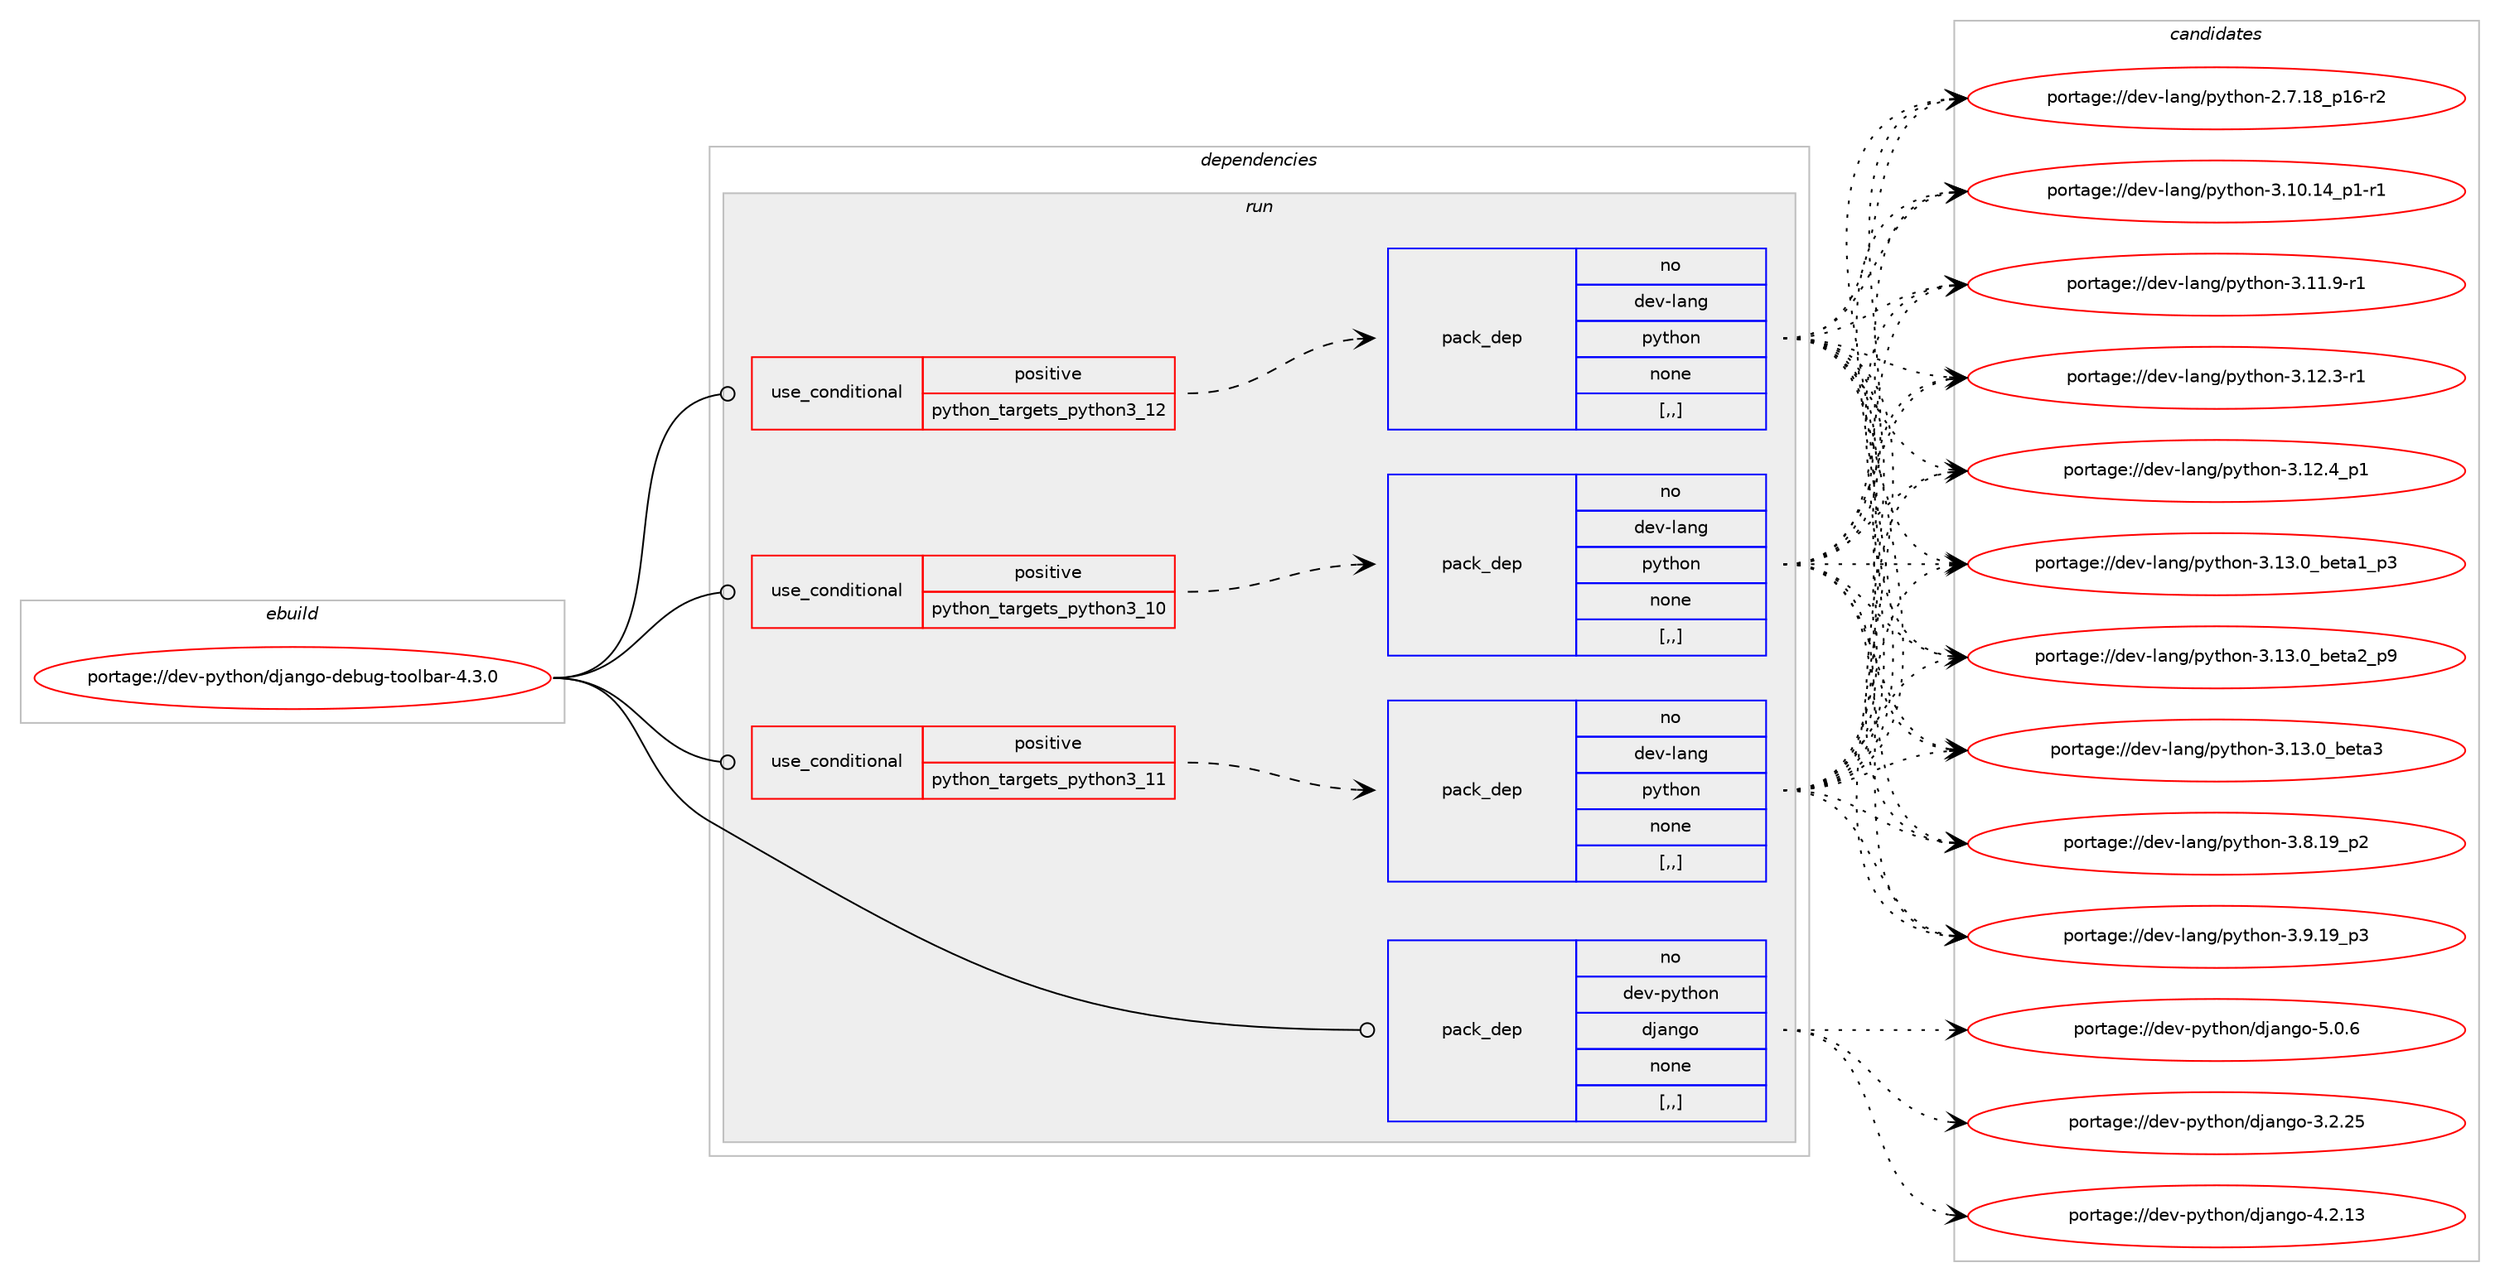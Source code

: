 digraph prolog {

# *************
# Graph options
# *************

newrank=true;
concentrate=true;
compound=true;
graph [rankdir=LR,fontname=Helvetica,fontsize=10,ranksep=1.5];#, ranksep=2.5, nodesep=0.2];
edge  [arrowhead=vee];
node  [fontname=Helvetica,fontsize=10];

# **********
# The ebuild
# **********

subgraph cluster_leftcol {
color=gray;
rank=same;
label=<<i>ebuild</i>>;
id [label="portage://dev-python/django-debug-toolbar-4.3.0", color=red, width=4, href="../dev-python/django-debug-toolbar-4.3.0.svg"];
}

# ****************
# The dependencies
# ****************

subgraph cluster_midcol {
color=gray;
label=<<i>dependencies</i>>;
subgraph cluster_compile {
fillcolor="#eeeeee";
style=filled;
label=<<i>compile</i>>;
}
subgraph cluster_compileandrun {
fillcolor="#eeeeee";
style=filled;
label=<<i>compile and run</i>>;
}
subgraph cluster_run {
fillcolor="#eeeeee";
style=filled;
label=<<i>run</i>>;
subgraph cond31409 {
dependency141883 [label=<<TABLE BORDER="0" CELLBORDER="1" CELLSPACING="0" CELLPADDING="4"><TR><TD ROWSPAN="3" CELLPADDING="10">use_conditional</TD></TR><TR><TD>positive</TD></TR><TR><TD>python_targets_python3_10</TD></TR></TABLE>>, shape=none, color=red];
subgraph pack109262 {
dependency141884 [label=<<TABLE BORDER="0" CELLBORDER="1" CELLSPACING="0" CELLPADDING="4" WIDTH="220"><TR><TD ROWSPAN="6" CELLPADDING="30">pack_dep</TD></TR><TR><TD WIDTH="110">no</TD></TR><TR><TD>dev-lang</TD></TR><TR><TD>python</TD></TR><TR><TD>none</TD></TR><TR><TD>[,,]</TD></TR></TABLE>>, shape=none, color=blue];
}
dependency141883:e -> dependency141884:w [weight=20,style="dashed",arrowhead="vee"];
}
id:e -> dependency141883:w [weight=20,style="solid",arrowhead="odot"];
subgraph cond31410 {
dependency141885 [label=<<TABLE BORDER="0" CELLBORDER="1" CELLSPACING="0" CELLPADDING="4"><TR><TD ROWSPAN="3" CELLPADDING="10">use_conditional</TD></TR><TR><TD>positive</TD></TR><TR><TD>python_targets_python3_11</TD></TR></TABLE>>, shape=none, color=red];
subgraph pack109263 {
dependency141886 [label=<<TABLE BORDER="0" CELLBORDER="1" CELLSPACING="0" CELLPADDING="4" WIDTH="220"><TR><TD ROWSPAN="6" CELLPADDING="30">pack_dep</TD></TR><TR><TD WIDTH="110">no</TD></TR><TR><TD>dev-lang</TD></TR><TR><TD>python</TD></TR><TR><TD>none</TD></TR><TR><TD>[,,]</TD></TR></TABLE>>, shape=none, color=blue];
}
dependency141885:e -> dependency141886:w [weight=20,style="dashed",arrowhead="vee"];
}
id:e -> dependency141885:w [weight=20,style="solid",arrowhead="odot"];
subgraph cond31411 {
dependency141887 [label=<<TABLE BORDER="0" CELLBORDER="1" CELLSPACING="0" CELLPADDING="4"><TR><TD ROWSPAN="3" CELLPADDING="10">use_conditional</TD></TR><TR><TD>positive</TD></TR><TR><TD>python_targets_python3_12</TD></TR></TABLE>>, shape=none, color=red];
subgraph pack109264 {
dependency141888 [label=<<TABLE BORDER="0" CELLBORDER="1" CELLSPACING="0" CELLPADDING="4" WIDTH="220"><TR><TD ROWSPAN="6" CELLPADDING="30">pack_dep</TD></TR><TR><TD WIDTH="110">no</TD></TR><TR><TD>dev-lang</TD></TR><TR><TD>python</TD></TR><TR><TD>none</TD></TR><TR><TD>[,,]</TD></TR></TABLE>>, shape=none, color=blue];
}
dependency141887:e -> dependency141888:w [weight=20,style="dashed",arrowhead="vee"];
}
id:e -> dependency141887:w [weight=20,style="solid",arrowhead="odot"];
subgraph pack109265 {
dependency141889 [label=<<TABLE BORDER="0" CELLBORDER="1" CELLSPACING="0" CELLPADDING="4" WIDTH="220"><TR><TD ROWSPAN="6" CELLPADDING="30">pack_dep</TD></TR><TR><TD WIDTH="110">no</TD></TR><TR><TD>dev-python</TD></TR><TR><TD>django</TD></TR><TR><TD>none</TD></TR><TR><TD>[,,]</TD></TR></TABLE>>, shape=none, color=blue];
}
id:e -> dependency141889:w [weight=20,style="solid",arrowhead="odot"];
}
}

# **************
# The candidates
# **************

subgraph cluster_choices {
rank=same;
color=gray;
label=<<i>candidates</i>>;

subgraph choice109262 {
color=black;
nodesep=1;
choice100101118451089711010347112121116104111110455046554649569511249544511450 [label="portage://dev-lang/python-2.7.18_p16-r2", color=red, width=4,href="../dev-lang/python-2.7.18_p16-r2.svg"];
choice100101118451089711010347112121116104111110455146494846495295112494511449 [label="portage://dev-lang/python-3.10.14_p1-r1", color=red, width=4,href="../dev-lang/python-3.10.14_p1-r1.svg"];
choice100101118451089711010347112121116104111110455146494946574511449 [label="portage://dev-lang/python-3.11.9-r1", color=red, width=4,href="../dev-lang/python-3.11.9-r1.svg"];
choice100101118451089711010347112121116104111110455146495046514511449 [label="portage://dev-lang/python-3.12.3-r1", color=red, width=4,href="../dev-lang/python-3.12.3-r1.svg"];
choice100101118451089711010347112121116104111110455146495046529511249 [label="portage://dev-lang/python-3.12.4_p1", color=red, width=4,href="../dev-lang/python-3.12.4_p1.svg"];
choice10010111845108971101034711212111610411111045514649514648959810111697499511251 [label="portage://dev-lang/python-3.13.0_beta1_p3", color=red, width=4,href="../dev-lang/python-3.13.0_beta1_p3.svg"];
choice10010111845108971101034711212111610411111045514649514648959810111697509511257 [label="portage://dev-lang/python-3.13.0_beta2_p9", color=red, width=4,href="../dev-lang/python-3.13.0_beta2_p9.svg"];
choice1001011184510897110103471121211161041111104551464951464895981011169751 [label="portage://dev-lang/python-3.13.0_beta3", color=red, width=4,href="../dev-lang/python-3.13.0_beta3.svg"];
choice100101118451089711010347112121116104111110455146564649579511250 [label="portage://dev-lang/python-3.8.19_p2", color=red, width=4,href="../dev-lang/python-3.8.19_p2.svg"];
choice100101118451089711010347112121116104111110455146574649579511251 [label="portage://dev-lang/python-3.9.19_p3", color=red, width=4,href="../dev-lang/python-3.9.19_p3.svg"];
dependency141884:e -> choice100101118451089711010347112121116104111110455046554649569511249544511450:w [style=dotted,weight="100"];
dependency141884:e -> choice100101118451089711010347112121116104111110455146494846495295112494511449:w [style=dotted,weight="100"];
dependency141884:e -> choice100101118451089711010347112121116104111110455146494946574511449:w [style=dotted,weight="100"];
dependency141884:e -> choice100101118451089711010347112121116104111110455146495046514511449:w [style=dotted,weight="100"];
dependency141884:e -> choice100101118451089711010347112121116104111110455146495046529511249:w [style=dotted,weight="100"];
dependency141884:e -> choice10010111845108971101034711212111610411111045514649514648959810111697499511251:w [style=dotted,weight="100"];
dependency141884:e -> choice10010111845108971101034711212111610411111045514649514648959810111697509511257:w [style=dotted,weight="100"];
dependency141884:e -> choice1001011184510897110103471121211161041111104551464951464895981011169751:w [style=dotted,weight="100"];
dependency141884:e -> choice100101118451089711010347112121116104111110455146564649579511250:w [style=dotted,weight="100"];
dependency141884:e -> choice100101118451089711010347112121116104111110455146574649579511251:w [style=dotted,weight="100"];
}
subgraph choice109263 {
color=black;
nodesep=1;
choice100101118451089711010347112121116104111110455046554649569511249544511450 [label="portage://dev-lang/python-2.7.18_p16-r2", color=red, width=4,href="../dev-lang/python-2.7.18_p16-r2.svg"];
choice100101118451089711010347112121116104111110455146494846495295112494511449 [label="portage://dev-lang/python-3.10.14_p1-r1", color=red, width=4,href="../dev-lang/python-3.10.14_p1-r1.svg"];
choice100101118451089711010347112121116104111110455146494946574511449 [label="portage://dev-lang/python-3.11.9-r1", color=red, width=4,href="../dev-lang/python-3.11.9-r1.svg"];
choice100101118451089711010347112121116104111110455146495046514511449 [label="portage://dev-lang/python-3.12.3-r1", color=red, width=4,href="../dev-lang/python-3.12.3-r1.svg"];
choice100101118451089711010347112121116104111110455146495046529511249 [label="portage://dev-lang/python-3.12.4_p1", color=red, width=4,href="../dev-lang/python-3.12.4_p1.svg"];
choice10010111845108971101034711212111610411111045514649514648959810111697499511251 [label="portage://dev-lang/python-3.13.0_beta1_p3", color=red, width=4,href="../dev-lang/python-3.13.0_beta1_p3.svg"];
choice10010111845108971101034711212111610411111045514649514648959810111697509511257 [label="portage://dev-lang/python-3.13.0_beta2_p9", color=red, width=4,href="../dev-lang/python-3.13.0_beta2_p9.svg"];
choice1001011184510897110103471121211161041111104551464951464895981011169751 [label="portage://dev-lang/python-3.13.0_beta3", color=red, width=4,href="../dev-lang/python-3.13.0_beta3.svg"];
choice100101118451089711010347112121116104111110455146564649579511250 [label="portage://dev-lang/python-3.8.19_p2", color=red, width=4,href="../dev-lang/python-3.8.19_p2.svg"];
choice100101118451089711010347112121116104111110455146574649579511251 [label="portage://dev-lang/python-3.9.19_p3", color=red, width=4,href="../dev-lang/python-3.9.19_p3.svg"];
dependency141886:e -> choice100101118451089711010347112121116104111110455046554649569511249544511450:w [style=dotted,weight="100"];
dependency141886:e -> choice100101118451089711010347112121116104111110455146494846495295112494511449:w [style=dotted,weight="100"];
dependency141886:e -> choice100101118451089711010347112121116104111110455146494946574511449:w [style=dotted,weight="100"];
dependency141886:e -> choice100101118451089711010347112121116104111110455146495046514511449:w [style=dotted,weight="100"];
dependency141886:e -> choice100101118451089711010347112121116104111110455146495046529511249:w [style=dotted,weight="100"];
dependency141886:e -> choice10010111845108971101034711212111610411111045514649514648959810111697499511251:w [style=dotted,weight="100"];
dependency141886:e -> choice10010111845108971101034711212111610411111045514649514648959810111697509511257:w [style=dotted,weight="100"];
dependency141886:e -> choice1001011184510897110103471121211161041111104551464951464895981011169751:w [style=dotted,weight="100"];
dependency141886:e -> choice100101118451089711010347112121116104111110455146564649579511250:w [style=dotted,weight="100"];
dependency141886:e -> choice100101118451089711010347112121116104111110455146574649579511251:w [style=dotted,weight="100"];
}
subgraph choice109264 {
color=black;
nodesep=1;
choice100101118451089711010347112121116104111110455046554649569511249544511450 [label="portage://dev-lang/python-2.7.18_p16-r2", color=red, width=4,href="../dev-lang/python-2.7.18_p16-r2.svg"];
choice100101118451089711010347112121116104111110455146494846495295112494511449 [label="portage://dev-lang/python-3.10.14_p1-r1", color=red, width=4,href="../dev-lang/python-3.10.14_p1-r1.svg"];
choice100101118451089711010347112121116104111110455146494946574511449 [label="portage://dev-lang/python-3.11.9-r1", color=red, width=4,href="../dev-lang/python-3.11.9-r1.svg"];
choice100101118451089711010347112121116104111110455146495046514511449 [label="portage://dev-lang/python-3.12.3-r1", color=red, width=4,href="../dev-lang/python-3.12.3-r1.svg"];
choice100101118451089711010347112121116104111110455146495046529511249 [label="portage://dev-lang/python-3.12.4_p1", color=red, width=4,href="../dev-lang/python-3.12.4_p1.svg"];
choice10010111845108971101034711212111610411111045514649514648959810111697499511251 [label="portage://dev-lang/python-3.13.0_beta1_p3", color=red, width=4,href="../dev-lang/python-3.13.0_beta1_p3.svg"];
choice10010111845108971101034711212111610411111045514649514648959810111697509511257 [label="portage://dev-lang/python-3.13.0_beta2_p9", color=red, width=4,href="../dev-lang/python-3.13.0_beta2_p9.svg"];
choice1001011184510897110103471121211161041111104551464951464895981011169751 [label="portage://dev-lang/python-3.13.0_beta3", color=red, width=4,href="../dev-lang/python-3.13.0_beta3.svg"];
choice100101118451089711010347112121116104111110455146564649579511250 [label="portage://dev-lang/python-3.8.19_p2", color=red, width=4,href="../dev-lang/python-3.8.19_p2.svg"];
choice100101118451089711010347112121116104111110455146574649579511251 [label="portage://dev-lang/python-3.9.19_p3", color=red, width=4,href="../dev-lang/python-3.9.19_p3.svg"];
dependency141888:e -> choice100101118451089711010347112121116104111110455046554649569511249544511450:w [style=dotted,weight="100"];
dependency141888:e -> choice100101118451089711010347112121116104111110455146494846495295112494511449:w [style=dotted,weight="100"];
dependency141888:e -> choice100101118451089711010347112121116104111110455146494946574511449:w [style=dotted,weight="100"];
dependency141888:e -> choice100101118451089711010347112121116104111110455146495046514511449:w [style=dotted,weight="100"];
dependency141888:e -> choice100101118451089711010347112121116104111110455146495046529511249:w [style=dotted,weight="100"];
dependency141888:e -> choice10010111845108971101034711212111610411111045514649514648959810111697499511251:w [style=dotted,weight="100"];
dependency141888:e -> choice10010111845108971101034711212111610411111045514649514648959810111697509511257:w [style=dotted,weight="100"];
dependency141888:e -> choice1001011184510897110103471121211161041111104551464951464895981011169751:w [style=dotted,weight="100"];
dependency141888:e -> choice100101118451089711010347112121116104111110455146564649579511250:w [style=dotted,weight="100"];
dependency141888:e -> choice100101118451089711010347112121116104111110455146574649579511251:w [style=dotted,weight="100"];
}
subgraph choice109265 {
color=black;
nodesep=1;
choice10010111845112121116104111110471001069711010311145514650465053 [label="portage://dev-python/django-3.2.25", color=red, width=4,href="../dev-python/django-3.2.25.svg"];
choice10010111845112121116104111110471001069711010311145524650464951 [label="portage://dev-python/django-4.2.13", color=red, width=4,href="../dev-python/django-4.2.13.svg"];
choice100101118451121211161041111104710010697110103111455346484654 [label="portage://dev-python/django-5.0.6", color=red, width=4,href="../dev-python/django-5.0.6.svg"];
dependency141889:e -> choice10010111845112121116104111110471001069711010311145514650465053:w [style=dotted,weight="100"];
dependency141889:e -> choice10010111845112121116104111110471001069711010311145524650464951:w [style=dotted,weight="100"];
dependency141889:e -> choice100101118451121211161041111104710010697110103111455346484654:w [style=dotted,weight="100"];
}
}

}
